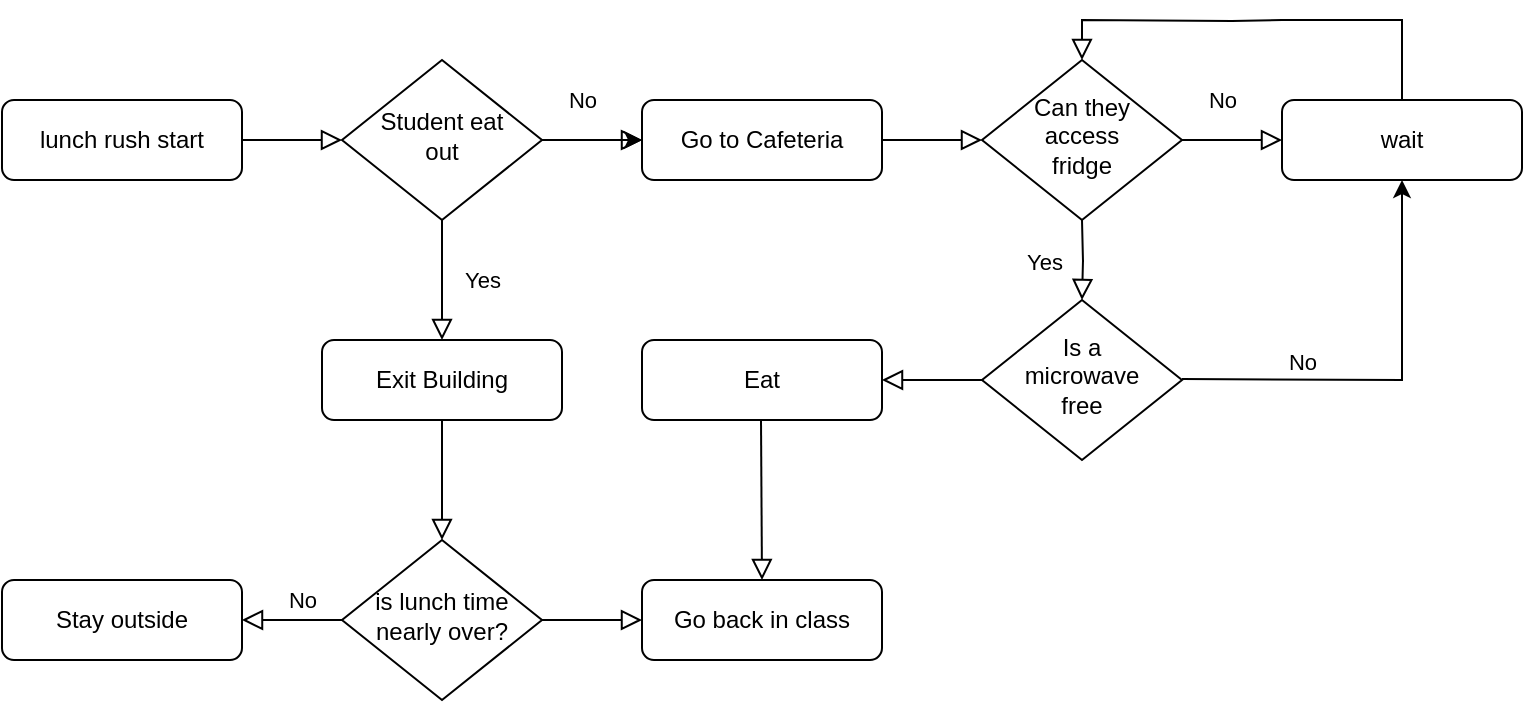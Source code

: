 <mxfile version="16.6.2" type="device"><diagram id="C5RBs43oDa-KdzZeNtuy" name="Page-1"><mxGraphModel dx="946" dy="640" grid="1" gridSize="10" guides="1" tooltips="1" connect="1" arrows="1" fold="1" page="1" pageScale="1" pageWidth="827" pageHeight="1169" math="0" shadow="0"><root><mxCell id="WIyWlLk6GJQsqaUBKTNV-0"/><mxCell id="WIyWlLk6GJQsqaUBKTNV-1" parent="WIyWlLk6GJQsqaUBKTNV-0"/><mxCell id="WIyWlLk6GJQsqaUBKTNV-2" value="" style="rounded=0;html=1;jettySize=auto;orthogonalLoop=1;fontSize=11;endArrow=block;endFill=0;endSize=8;strokeWidth=1;shadow=0;labelBackgroundColor=none;edgeStyle=orthogonalEdgeStyle;exitX=1;exitY=0.5;exitDx=0;exitDy=0;entryX=0;entryY=0.5;entryDx=0;entryDy=0;" parent="WIyWlLk6GJQsqaUBKTNV-1" source="WIyWlLk6GJQsqaUBKTNV-3" target="WIyWlLk6GJQsqaUBKTNV-6" edge="1"><mxGeometry relative="1" as="geometry"><mxPoint x="180" y="100" as="targetPoint"/></mxGeometry></mxCell><mxCell id="WIyWlLk6GJQsqaUBKTNV-3" value="lunch rush start" style="rounded=1;whiteSpace=wrap;html=1;fontSize=12;glass=0;strokeWidth=1;shadow=0;" parent="WIyWlLk6GJQsqaUBKTNV-1" vertex="1"><mxGeometry x="20" y="80" width="120" height="40" as="geometry"/></mxCell><mxCell id="WIyWlLk6GJQsqaUBKTNV-4" value="No" style="rounded=0;html=1;jettySize=auto;orthogonalLoop=1;fontSize=11;endArrow=block;endFill=0;endSize=8;strokeWidth=1;shadow=0;labelBackgroundColor=none;edgeStyle=orthogonalEdgeStyle;entryX=0;entryY=0.5;entryDx=0;entryDy=0;exitX=1;exitY=0.5;exitDx=0;exitDy=0;" parent="WIyWlLk6GJQsqaUBKTNV-1" source="WIyWlLk6GJQsqaUBKTNV-6" target="FyB47IT65BL3Hwf2nGmj-3" edge="1"><mxGeometry x="-0.2" y="20" relative="1" as="geometry"><mxPoint as="offset"/><mxPoint x="330" y="100" as="targetPoint"/></mxGeometry></mxCell><mxCell id="WIyWlLk6GJQsqaUBKTNV-5" value="&lt;div&gt;Yes&lt;br&gt;&lt;/div&gt;" style="edgeStyle=orthogonalEdgeStyle;rounded=0;html=1;jettySize=auto;orthogonalLoop=1;fontSize=11;endArrow=block;endFill=0;endSize=8;strokeWidth=1;shadow=0;labelBackgroundColor=none;exitX=0.5;exitY=1;exitDx=0;exitDy=0;entryX=0.5;entryY=0;entryDx=0;entryDy=0;" parent="WIyWlLk6GJQsqaUBKTNV-1" source="WIyWlLk6GJQsqaUBKTNV-6" target="WIyWlLk6GJQsqaUBKTNV-7" edge="1"><mxGeometry y="20" relative="1" as="geometry"><mxPoint as="offset"/><mxPoint x="310" y="40" as="targetPoint"/></mxGeometry></mxCell><mxCell id="FyB47IT65BL3Hwf2nGmj-10" value="" style="edgeStyle=orthogonalEdgeStyle;rounded=0;orthogonalLoop=1;jettySize=auto;html=1;" edge="1" parent="WIyWlLk6GJQsqaUBKTNV-1" source="WIyWlLk6GJQsqaUBKTNV-6" target="FyB47IT65BL3Hwf2nGmj-3"><mxGeometry relative="1" as="geometry"/></mxCell><mxCell id="WIyWlLk6GJQsqaUBKTNV-6" value="&lt;div&gt;Student eat&lt;/div&gt;&lt;div&gt;out&lt;/div&gt;" style="rhombus;whiteSpace=wrap;html=1;shadow=0;fontFamily=Helvetica;fontSize=12;align=center;strokeWidth=1;spacing=6;spacingTop=-4;" parent="WIyWlLk6GJQsqaUBKTNV-1" vertex="1"><mxGeometry x="190" y="60" width="100" height="80" as="geometry"/></mxCell><mxCell id="WIyWlLk6GJQsqaUBKTNV-7" value="Exit Building" style="rounded=1;whiteSpace=wrap;html=1;fontSize=12;glass=0;strokeWidth=1;shadow=0;" parent="WIyWlLk6GJQsqaUBKTNV-1" vertex="1"><mxGeometry x="180" y="200" width="120" height="40" as="geometry"/></mxCell><mxCell id="FyB47IT65BL3Hwf2nGmj-3" value="Go to Cafeteria" style="rounded=1;whiteSpace=wrap;html=1;fontSize=12;glass=0;strokeWidth=1;shadow=0;" vertex="1" parent="WIyWlLk6GJQsqaUBKTNV-1"><mxGeometry x="340" y="80" width="120" height="40" as="geometry"/></mxCell><mxCell id="FyB47IT65BL3Hwf2nGmj-6" value="" style="rounded=0;html=1;jettySize=auto;orthogonalLoop=1;fontSize=11;endArrow=block;endFill=0;endSize=8;strokeWidth=1;shadow=0;labelBackgroundColor=none;edgeStyle=orthogonalEdgeStyle;exitX=1;exitY=0.5;exitDx=0;exitDy=0;entryX=0;entryY=0.5;entryDx=0;entryDy=0;" edge="1" parent="WIyWlLk6GJQsqaUBKTNV-1" source="FyB47IT65BL3Hwf2nGmj-3" target="FyB47IT65BL3Hwf2nGmj-8"><mxGeometry y="20" relative="1" as="geometry"><mxPoint as="offset"/><mxPoint x="310" y="110" as="sourcePoint"/><mxPoint x="510" y="100" as="targetPoint"/><Array as="points"/></mxGeometry></mxCell><mxCell id="FyB47IT65BL3Hwf2nGmj-8" value="&lt;div&gt;Can they &lt;br&gt;&lt;/div&gt;&lt;div&gt;access&lt;/div&gt;&lt;div&gt;fridge&lt;br&gt;&lt;/div&gt;" style="rhombus;whiteSpace=wrap;html=1;shadow=0;fontFamily=Helvetica;fontSize=12;align=center;strokeWidth=1;spacing=6;spacingTop=-4;" vertex="1" parent="WIyWlLk6GJQsqaUBKTNV-1"><mxGeometry x="510" y="60" width="100" height="80" as="geometry"/></mxCell><mxCell id="FyB47IT65BL3Hwf2nGmj-9" value="No" style="rounded=0;html=1;jettySize=auto;orthogonalLoop=1;fontSize=11;endArrow=block;endFill=0;endSize=8;strokeWidth=1;shadow=0;labelBackgroundColor=none;edgeStyle=orthogonalEdgeStyle;exitX=1;exitY=0.5;exitDx=0;exitDy=0;" edge="1" parent="WIyWlLk6GJQsqaUBKTNV-1" source="FyB47IT65BL3Hwf2nGmj-8"><mxGeometry x="-0.2" y="20" relative="1" as="geometry"><mxPoint as="offset"/><mxPoint x="630" y="90" as="sourcePoint"/><mxPoint x="660" y="100" as="targetPoint"/><Array as="points"><mxPoint x="650" y="100"/><mxPoint x="650" y="100"/></Array></mxGeometry></mxCell><mxCell id="FyB47IT65BL3Hwf2nGmj-14" value="wait" style="rounded=1;whiteSpace=wrap;html=1;fontSize=12;glass=0;strokeWidth=1;shadow=0;" vertex="1" parent="WIyWlLk6GJQsqaUBKTNV-1"><mxGeometry x="660" y="80" width="120" height="40" as="geometry"/></mxCell><mxCell id="FyB47IT65BL3Hwf2nGmj-17" value="" style="rounded=0;html=1;jettySize=auto;orthogonalLoop=1;fontSize=11;endArrow=block;endFill=0;endSize=8;strokeWidth=1;shadow=0;labelBackgroundColor=none;edgeStyle=orthogonalEdgeStyle;" edge="1" parent="WIyWlLk6GJQsqaUBKTNV-1" target="FyB47IT65BL3Hwf2nGmj-8"><mxGeometry y="20" relative="1" as="geometry"><mxPoint as="offset"/><mxPoint x="660" y="40" as="sourcePoint"/><mxPoint x="670" y="50" as="targetPoint"/><Array as="points"/></mxGeometry></mxCell><mxCell id="FyB47IT65BL3Hwf2nGmj-19" value="" style="endArrow=none;html=1;rounded=0;" edge="1" parent="WIyWlLk6GJQsqaUBKTNV-1"><mxGeometry width="50" height="50" relative="1" as="geometry"><mxPoint x="720" y="80" as="sourcePoint"/><mxPoint x="660" y="40" as="targetPoint"/><Array as="points"><mxPoint x="720" y="40"/></Array></mxGeometry></mxCell><mxCell id="FyB47IT65BL3Hwf2nGmj-20" value="Yes" style="rounded=0;html=1;jettySize=auto;orthogonalLoop=1;fontSize=11;endArrow=block;endFill=0;endSize=8;strokeWidth=1;shadow=0;labelBackgroundColor=none;edgeStyle=orthogonalEdgeStyle;exitX=1;exitY=0.5;exitDx=0;exitDy=0;entryX=0.5;entryY=0;entryDx=0;entryDy=0;" edge="1" parent="WIyWlLk6GJQsqaUBKTNV-1"><mxGeometry y="20" relative="1" as="geometry"><mxPoint as="offset"/><mxPoint x="560" y="140" as="sourcePoint"/><mxPoint x="560" y="180" as="targetPoint"/><Array as="points"/></mxGeometry></mxCell><mxCell id="FyB47IT65BL3Hwf2nGmj-21" value="&lt;div&gt;Is a &lt;br&gt;&lt;/div&gt;&lt;div&gt;microwave &lt;br&gt;&lt;/div&gt;&lt;div&gt;free&lt;/div&gt;" style="rhombus;whiteSpace=wrap;html=1;shadow=0;fontFamily=Helvetica;fontSize=12;align=center;strokeWidth=1;spacing=6;spacingTop=-4;" vertex="1" parent="WIyWlLk6GJQsqaUBKTNV-1"><mxGeometry x="510" y="180" width="100" height="80" as="geometry"/></mxCell><mxCell id="FyB47IT65BL3Hwf2nGmj-28" value="" style="edgeStyle=orthogonalEdgeStyle;rounded=0;orthogonalLoop=1;jettySize=auto;html=1;entryX=0.5;entryY=1;entryDx=0;entryDy=0;" edge="1" parent="WIyWlLk6GJQsqaUBKTNV-1" target="FyB47IT65BL3Hwf2nGmj-14"><mxGeometry relative="1" as="geometry"><mxPoint x="610" y="219.5" as="sourcePoint"/><mxPoint x="720" y="220" as="targetPoint"/></mxGeometry></mxCell><mxCell id="FyB47IT65BL3Hwf2nGmj-29" value="No" style="edgeLabel;html=1;align=center;verticalAlign=middle;resizable=0;points=[];" vertex="1" connectable="0" parent="FyB47IT65BL3Hwf2nGmj-28"><mxGeometry x="0.16" y="3" relative="1" as="geometry"><mxPoint x="-47" y="3" as="offset"/></mxGeometry></mxCell><mxCell id="FyB47IT65BL3Hwf2nGmj-31" value="" style="rounded=0;html=1;jettySize=auto;orthogonalLoop=1;fontSize=11;endArrow=block;endFill=0;endSize=8;strokeWidth=1;shadow=0;labelBackgroundColor=none;edgeStyle=orthogonalEdgeStyle;exitX=0;exitY=0.5;exitDx=0;exitDy=0;entryX=1;entryY=0.5;entryDx=0;entryDy=0;" edge="1" parent="WIyWlLk6GJQsqaUBKTNV-1" source="FyB47IT65BL3Hwf2nGmj-21" target="FyB47IT65BL3Hwf2nGmj-32"><mxGeometry y="20" relative="1" as="geometry"><mxPoint as="offset"/><mxPoint x="470" y="270" as="sourcePoint"/><mxPoint x="520" y="270" as="targetPoint"/><Array as="points"/></mxGeometry></mxCell><mxCell id="FyB47IT65BL3Hwf2nGmj-32" value="Eat" style="rounded=1;whiteSpace=wrap;html=1;fontSize=12;glass=0;strokeWidth=1;shadow=0;" vertex="1" parent="WIyWlLk6GJQsqaUBKTNV-1"><mxGeometry x="340" y="200" width="120" height="40" as="geometry"/></mxCell><mxCell id="FyB47IT65BL3Hwf2nGmj-34" value="" style="rounded=0;html=1;jettySize=auto;orthogonalLoop=1;fontSize=11;endArrow=block;endFill=0;endSize=8;strokeWidth=1;shadow=0;labelBackgroundColor=none;edgeStyle=orthogonalEdgeStyle;exitX=0.5;exitY=1;exitDx=0;exitDy=0;entryX=0.5;entryY=0;entryDx=0;entryDy=0;" edge="1" parent="WIyWlLk6GJQsqaUBKTNV-1" source="WIyWlLk6GJQsqaUBKTNV-7" target="FyB47IT65BL3Hwf2nGmj-35"><mxGeometry relative="1" as="geometry"><mxPoint x="280" y="270" as="sourcePoint"/><mxPoint x="320" y="270" as="targetPoint"/></mxGeometry></mxCell><mxCell id="FyB47IT65BL3Hwf2nGmj-35" value="is lunch time nearly over?" style="rhombus;whiteSpace=wrap;html=1;shadow=0;fontFamily=Helvetica;fontSize=12;align=center;strokeWidth=1;spacing=6;spacingTop=-4;" vertex="1" parent="WIyWlLk6GJQsqaUBKTNV-1"><mxGeometry x="190" y="300" width="100" height="80" as="geometry"/></mxCell><mxCell id="FyB47IT65BL3Hwf2nGmj-39" value="No" style="rounded=0;html=1;jettySize=auto;orthogonalLoop=1;fontSize=11;endArrow=block;endFill=0;endSize=8;strokeWidth=1;shadow=0;labelBackgroundColor=none;edgeStyle=orthogonalEdgeStyle;exitX=0;exitY=0.5;exitDx=0;exitDy=0;" edge="1" parent="WIyWlLk6GJQsqaUBKTNV-1" source="FyB47IT65BL3Hwf2nGmj-35"><mxGeometry x="-0.2" y="-10" relative="1" as="geometry"><mxPoint as="offset"/><mxPoint x="110" y="350" as="sourcePoint"/><mxPoint x="140" y="340" as="targetPoint"/><Array as="points"><mxPoint x="170" y="340"/><mxPoint x="170" y="340"/></Array></mxGeometry></mxCell><mxCell id="FyB47IT65BL3Hwf2nGmj-40" value="Stay outside" style="rounded=1;whiteSpace=wrap;html=1;fontSize=12;glass=0;strokeWidth=1;shadow=0;" vertex="1" parent="WIyWlLk6GJQsqaUBKTNV-1"><mxGeometry x="20" y="320" width="120" height="40" as="geometry"/></mxCell><mxCell id="FyB47IT65BL3Hwf2nGmj-42" value="Go back in class" style="rounded=1;whiteSpace=wrap;html=1;fontSize=12;glass=0;strokeWidth=1;shadow=0;" vertex="1" parent="WIyWlLk6GJQsqaUBKTNV-1"><mxGeometry x="340" y="320" width="120" height="40" as="geometry"/></mxCell><mxCell id="FyB47IT65BL3Hwf2nGmj-43" value="" style="rounded=0;html=1;jettySize=auto;orthogonalLoop=1;fontSize=11;endArrow=block;endFill=0;endSize=8;strokeWidth=1;shadow=0;labelBackgroundColor=none;edgeStyle=orthogonalEdgeStyle;exitX=1;exitY=0.5;exitDx=0;exitDy=0;entryX=0.5;entryY=0;entryDx=0;entryDy=0;" edge="1" parent="WIyWlLk6GJQsqaUBKTNV-1" target="FyB47IT65BL3Hwf2nGmj-42"><mxGeometry y="20" relative="1" as="geometry"><mxPoint as="offset"/><mxPoint x="399.5" y="240" as="sourcePoint"/><mxPoint x="399.5" y="280" as="targetPoint"/><Array as="points"/></mxGeometry></mxCell><mxCell id="FyB47IT65BL3Hwf2nGmj-44" value="" style="rounded=0;html=1;jettySize=auto;orthogonalLoop=1;fontSize=11;endArrow=block;endFill=0;endSize=8;strokeWidth=1;shadow=0;labelBackgroundColor=none;edgeStyle=orthogonalEdgeStyle;exitX=1;exitY=0.5;exitDx=0;exitDy=0;entryX=0;entryY=0.5;entryDx=0;entryDy=0;" edge="1" parent="WIyWlLk6GJQsqaUBKTNV-1" source="FyB47IT65BL3Hwf2nGmj-35" target="FyB47IT65BL3Hwf2nGmj-42"><mxGeometry relative="1" as="geometry"><mxPoint x="250" y="250" as="sourcePoint"/><mxPoint x="250" y="310" as="targetPoint"/></mxGeometry></mxCell></root></mxGraphModel></diagram></mxfile>